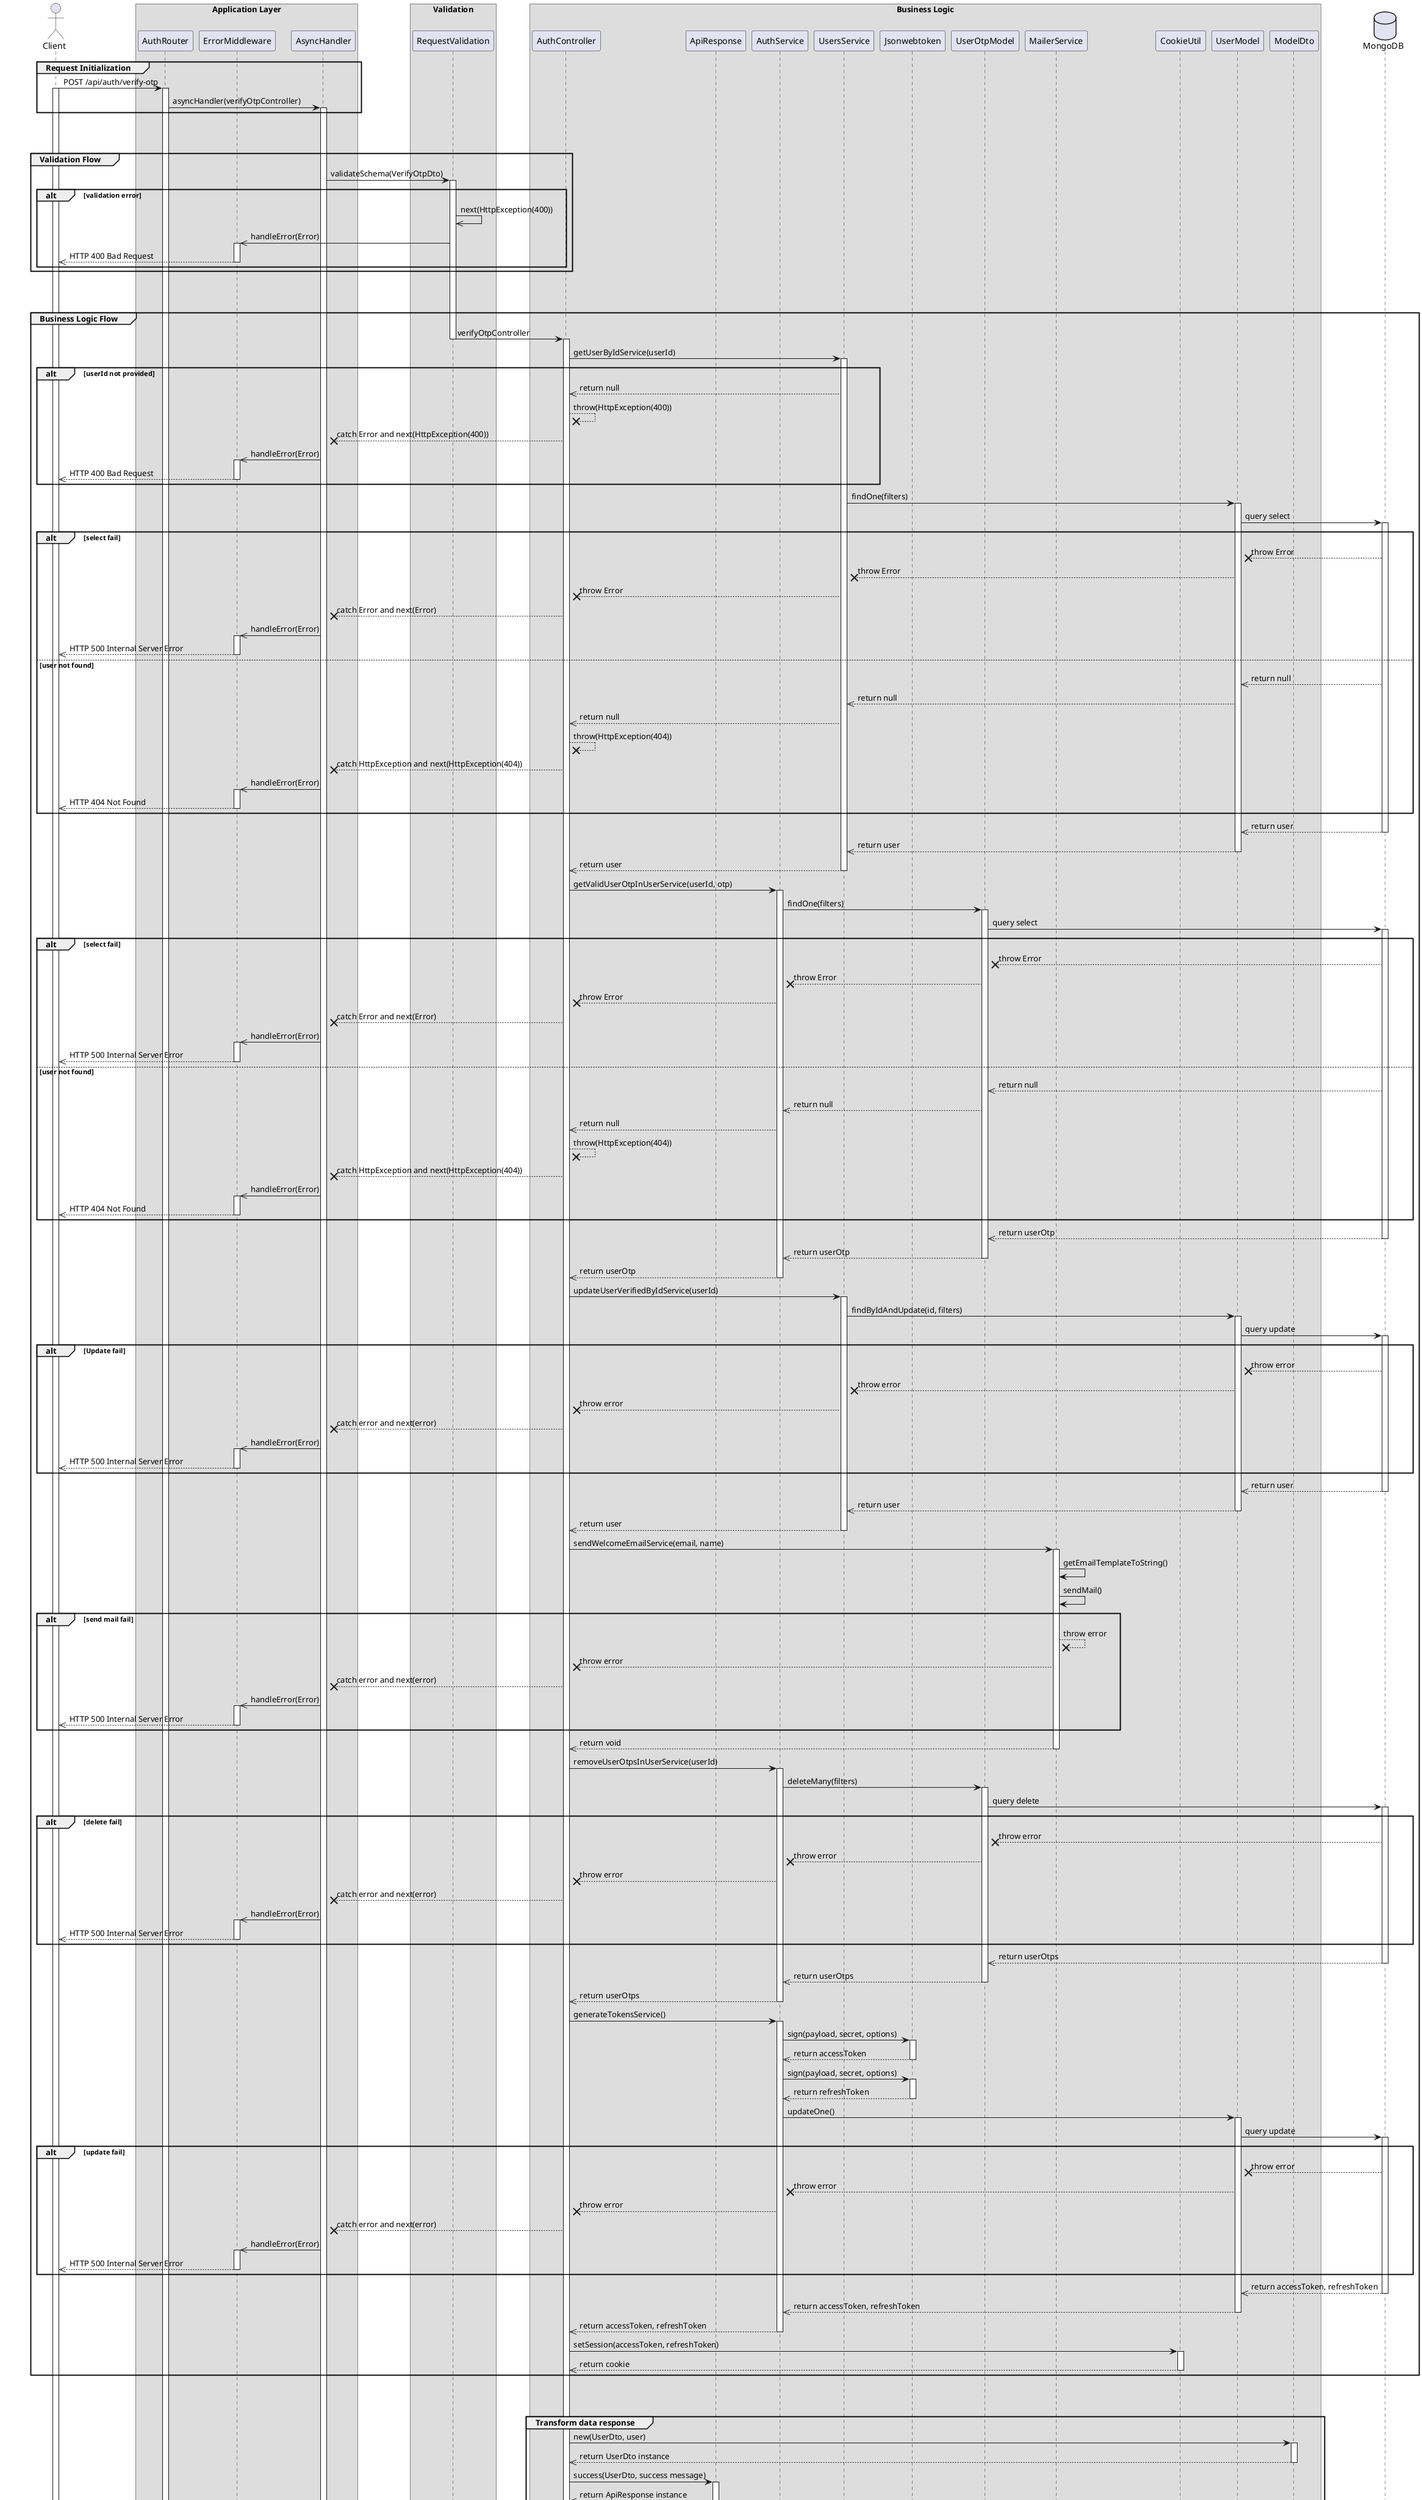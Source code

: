 @startuml Verify OTP

actor Client

box "Application Layer"
participant AuthRouter 
participant ErrorMiddleware 
participant AsyncHandler 
end box

box "Validation"
participant RequestValidation
end box

box "Business Logic"
participant AuthController
participant ApiResponse
participant AuthService
participant UsersService
participant Jsonwebtoken
participant UserOtpModel
participant MailerService
participant CookieUtil
participant UserModel
participant ModelDto
end box

database MongoDB

' Step 1
group Request Initialization
    Client -> AuthRouter: POST /api/auth/verify-otp
    activate Client
    activate AuthRouter
    AuthRouter -> AsyncHandler: asyncHandler(verifyOtpController)
    activate AsyncHandler
end

break
break


' Step 2
group Validation Flow
    AsyncHandler -> RequestValidation: validateSchema(VerifyOtpDto)
    activate RequestValidation
    alt validation error
        RequestValidation ->> RequestValidation: next(HttpException(400))
        RequestValidation ->> ErrorMiddleware: handleError(Error)
        activate ErrorMiddleware
        ErrorMiddleware -->> Client: HTTP 400 Bad Request
        deactivate ErrorMiddleware
    end
    
end

break
break


' step 3
group Business Logic Flow
    RequestValidation -> AuthController: verifyOtpController
    deactivate RequestValidation
    activate AuthController
    AuthController -> UsersService: getUserByIdService(userId)
    activate UsersService

    alt userId not provided
        UsersService -->> AuthController: return null
        AuthController --x AuthController: throw(HttpException(400))
        AuthController --x AsyncHandler: catch Error and next(HttpException(400))
        AsyncHandler ->> ErrorMiddleware: handleError(Error)
        activate ErrorMiddleware
        ErrorMiddleware -->> Client: HTTP 400 Bad Request
        deactivate ErrorMiddleware
    end

    UsersService -> UserModel: findOne(filters)
    activate UserModel
    UserModel -> MongoDB: query select
    activate MongoDB

    alt select fail 
        MongoDB --x UserModel: throw Error
        UserModel --x UsersService: throw Error
        UsersService --x AuthController: throw Error
        AuthController --x AsyncHandler: catch Error and next(Error)
        AsyncHandler ->> ErrorMiddleware: handleError(Error)
        activate ErrorMiddleware
        ErrorMiddleware -->> Client: HTTP 500 Internal Server Error
        deactivate ErrorMiddleware

    else user not found
        MongoDB -->> UserModel: return null
        UserModel -->> UsersService: return null
        UsersService -->> AuthController: return null
        AuthController --x AuthController: throw(HttpException(404))
        AuthController --x AsyncHandler: catch HttpException and next(HttpException(404))
        AsyncHandler ->> ErrorMiddleware: handleError(Error)
        activate ErrorMiddleware
        ErrorMiddleware -->> Client: HTTP 404 Not Found
        deactivate ErrorMiddleware
    end

    MongoDB -->> UserModel: return user
    deactivate MongoDB
    UserModel -->> UsersService: return user
    deactivate UserModel
    UsersService -->> AuthController: return user
    deactivate UsersService
    AuthController -> AuthService: getValidUserOtpInUserService(userId, otp)
    activate AuthService
    AuthService -> UserOtpModel: findOne(filters)
    activate UserOtpModel
    UserOtpModel -> MongoDB: query select
    activate MongoDB

    alt select fail 
        MongoDB --x UserOtpModel: throw Error
        UserOtpModel --x AuthService: throw Error
        AuthService --x AuthController: throw Error
        AuthController --x AsyncHandler: catch Error and next(Error)
        AsyncHandler ->> ErrorMiddleware: handleError(Error)
        activate ErrorMiddleware
        ErrorMiddleware -->> Client: HTTP 500 Internal Server Error
        deactivate ErrorMiddleware

    else user not found
        MongoDB -->> UserOtpModel: return null
        UserOtpModel -->> AuthService: return null
        AuthService -->> AuthController: return null
        AuthController --x AuthController: throw(HttpException(404))
        AuthController --x AsyncHandler: catch HttpException and next(HttpException(404))
        AsyncHandler ->> ErrorMiddleware: handleError(Error)
        activate ErrorMiddleware
        ErrorMiddleware -->> Client: HTTP 404 Not Found
        deactivate ErrorMiddleware
    end

    MongoDB -->> UserOtpModel: return userOtp
    deactivate MongoDB
    UserOtpModel -->> AuthService: return userOtp
    deactivate UserOtpModel
    AuthService -->> AuthController: return userOtp
    deactivate AuthService
    AuthController -> UsersService: updateUserVerifiedByIdService(userId)
    activate UsersService
    UsersService -> UserModel: findByIdAndUpdate(id, filters)
    activate UserModel
    UserModel -> MongoDB: query update
    activate MongoDB

    alt Update fail
        MongoDB --x UserModel: throw error
        UserModel --x UsersService: throw error
        UsersService --x AuthController: throw error
        AuthController --x AsyncHandler: catch error and next(error)
        AsyncHandler ->> ErrorMiddleware: handleError(Error)
        activate ErrorMiddleware
        ErrorMiddleware -->> Client: HTTP 500 Internal Server Error
        deactivate ErrorMiddleware
    end

    MongoDB -->> UserModel: return user
    deactivate MongoDB
    UserModel -->> UsersService: return user
    deactivate UserModel
    UsersService -->> AuthController: return user
    deactivate UsersService
    AuthController -> MailerService: sendWelcomeEmailService(email, name)
    activate MailerService
    MailerService -> MailerService: getEmailTemplateToString()
    MailerService -> MailerService: sendMail()

    alt send mail fail
        MailerService --x MailerService: throw error
        MailerService --x AuthController: throw error
        AuthController --x AsyncHandler: catch error and next(error)
        AsyncHandler ->> ErrorMiddleware: handleError(Error)
        activate ErrorMiddleware
        ErrorMiddleware -->> Client: HTTP 500 Internal Server Error
        deactivate ErrorMiddleware
    end
    
    MailerService -->> AuthController: return void
    deactivate MailerService
    AuthController -> AuthService: removeUserOtpsInUserService(userId)
    activate AuthService
    AuthService -> UserOtpModel: deleteMany(filters)
    activate UserOtpModel
    UserOtpModel -> MongoDB: query delete
    activate MongoDB

    alt delete fail
        MongoDB --x UserOtpModel: throw error
        UserOtpModel --x AuthService: throw error
        AuthService --x AuthController: throw error
        AuthController --x AsyncHandler: catch error and next(error)
        AsyncHandler ->> ErrorMiddleware: handleError(Error)
        activate ErrorMiddleware
        ErrorMiddleware -->> Client: HTTP 500 Internal Server Error
        deactivate ErrorMiddleware
    end

    MongoDB -->> UserOtpModel: return userOtps
    deactivate MongoDB
    UserOtpModel -->> AuthService: return userOtps
    deactivate UserOtpModel
    AuthService -->> AuthController: return userOtps
    deactivate AuthService
    AuthController -> AuthService: generateTokensService()
    activate AuthService
    AuthService -> Jsonwebtoken: sign(payload, secret, options)
    activate Jsonwebtoken
    Jsonwebtoken -->> AuthService: return accessToken
    deactivate Jsonwebtoken
    AuthService -> Jsonwebtoken: sign(payload, secret, options)
    activate Jsonwebtoken
    Jsonwebtoken -->> AuthService: return refreshToken
    deactivate Jsonwebtoken
    AuthService -> UserModel: updateOne()
    activate UserModel
    UserModel -> MongoDB: query update
    activate MongoDB

    alt update fail
        MongoDB --x UserModel: throw error
        UserModel --x AuthService: throw error
        AuthService --x AuthController: throw error
        AuthController --x AsyncHandler: catch error and next(error)
        AsyncHandler ->> ErrorMiddleware: handleError(Error)
        activate ErrorMiddleware
        ErrorMiddleware -->> Client: HTTP 500 Internal Server Error
        deactivate ErrorMiddleware
    end

    MongoDB -->> UserModel: return accessToken, refreshToken
    deactivate MongoDB
    UserModel -->> AuthService: return accessToken, refreshToken
    deactivate UserModel
    AuthService -->> AuthController: return accessToken, refreshToken
    deactivate AuthService
    AuthController -> CookieUtil: setSession(accessToken, refreshToken)
    activate CookieUtil
    CookieUtil -->> AuthController: return cookie
    deactivate CookieUtil

       
end   
break 
break

group Transform data response
    AuthController -> ModelDto: new(UserDto, user)
    activate ModelDto
    ModelDto -->> AuthController: return UserDto instance
    deactivate ModelDto

    AuthController -> ApiResponse: success(UserDto, success message)
    activate ApiResponse
    ApiResponse -->> AuthController: return ApiResponse instance
    deactivate ApiResponse 
end
AuthController -->> AsyncHandler: return ApiResponse instance
deactivate AuthController
AsyncHandler --> Client: HTTP 200 Success
deactivate AsyncHandler
deactivate AuthRouter


@enduml
